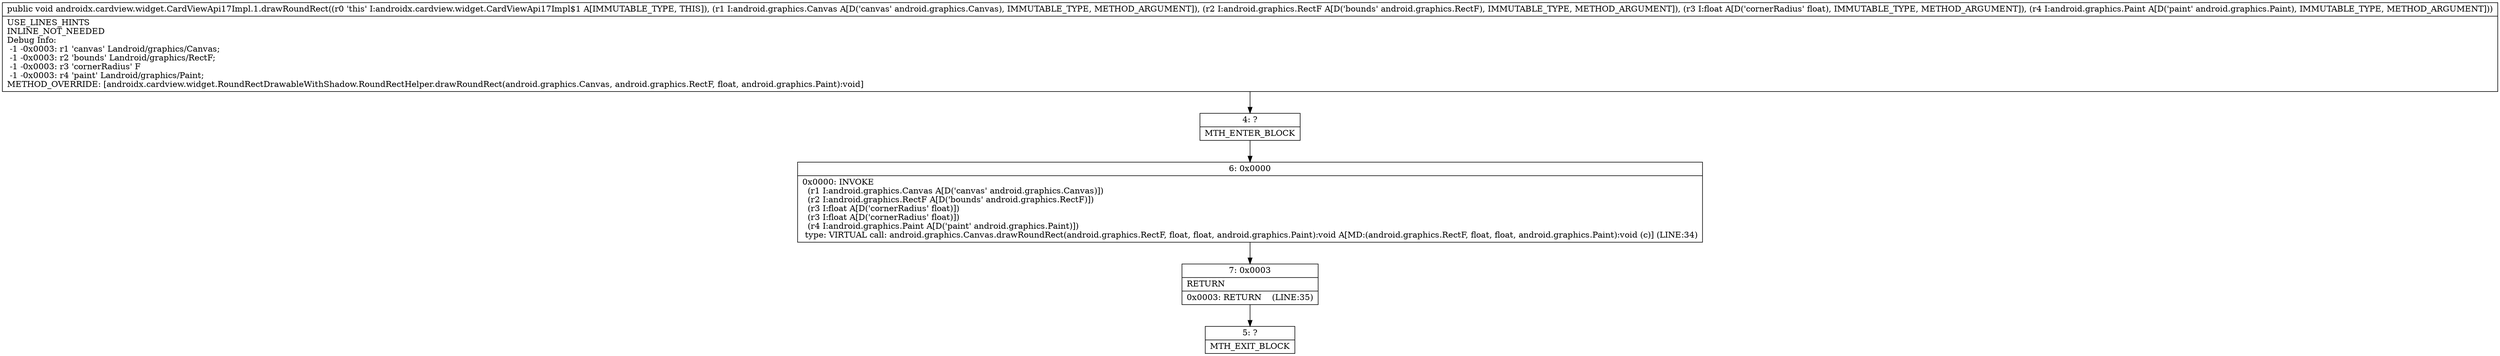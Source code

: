 digraph "CFG forandroidx.cardview.widget.CardViewApi17Impl.1.drawRoundRect(Landroid\/graphics\/Canvas;Landroid\/graphics\/RectF;FLandroid\/graphics\/Paint;)V" {
Node_4 [shape=record,label="{4\:\ ?|MTH_ENTER_BLOCK\l}"];
Node_6 [shape=record,label="{6\:\ 0x0000|0x0000: INVOKE  \l  (r1 I:android.graphics.Canvas A[D('canvas' android.graphics.Canvas)])\l  (r2 I:android.graphics.RectF A[D('bounds' android.graphics.RectF)])\l  (r3 I:float A[D('cornerRadius' float)])\l  (r3 I:float A[D('cornerRadius' float)])\l  (r4 I:android.graphics.Paint A[D('paint' android.graphics.Paint)])\l type: VIRTUAL call: android.graphics.Canvas.drawRoundRect(android.graphics.RectF, float, float, android.graphics.Paint):void A[MD:(android.graphics.RectF, float, float, android.graphics.Paint):void (c)] (LINE:34)\l}"];
Node_7 [shape=record,label="{7\:\ 0x0003|RETURN\l|0x0003: RETURN    (LINE:35)\l}"];
Node_5 [shape=record,label="{5\:\ ?|MTH_EXIT_BLOCK\l}"];
MethodNode[shape=record,label="{public void androidx.cardview.widget.CardViewApi17Impl.1.drawRoundRect((r0 'this' I:androidx.cardview.widget.CardViewApi17Impl$1 A[IMMUTABLE_TYPE, THIS]), (r1 I:android.graphics.Canvas A[D('canvas' android.graphics.Canvas), IMMUTABLE_TYPE, METHOD_ARGUMENT]), (r2 I:android.graphics.RectF A[D('bounds' android.graphics.RectF), IMMUTABLE_TYPE, METHOD_ARGUMENT]), (r3 I:float A[D('cornerRadius' float), IMMUTABLE_TYPE, METHOD_ARGUMENT]), (r4 I:android.graphics.Paint A[D('paint' android.graphics.Paint), IMMUTABLE_TYPE, METHOD_ARGUMENT]))  | USE_LINES_HINTS\lINLINE_NOT_NEEDED\lDebug Info:\l  \-1 \-0x0003: r1 'canvas' Landroid\/graphics\/Canvas;\l  \-1 \-0x0003: r2 'bounds' Landroid\/graphics\/RectF;\l  \-1 \-0x0003: r3 'cornerRadius' F\l  \-1 \-0x0003: r4 'paint' Landroid\/graphics\/Paint;\lMETHOD_OVERRIDE: [androidx.cardview.widget.RoundRectDrawableWithShadow.RoundRectHelper.drawRoundRect(android.graphics.Canvas, android.graphics.RectF, float, android.graphics.Paint):void]\l}"];
MethodNode -> Node_4;Node_4 -> Node_6;
Node_6 -> Node_7;
Node_7 -> Node_5;
}

